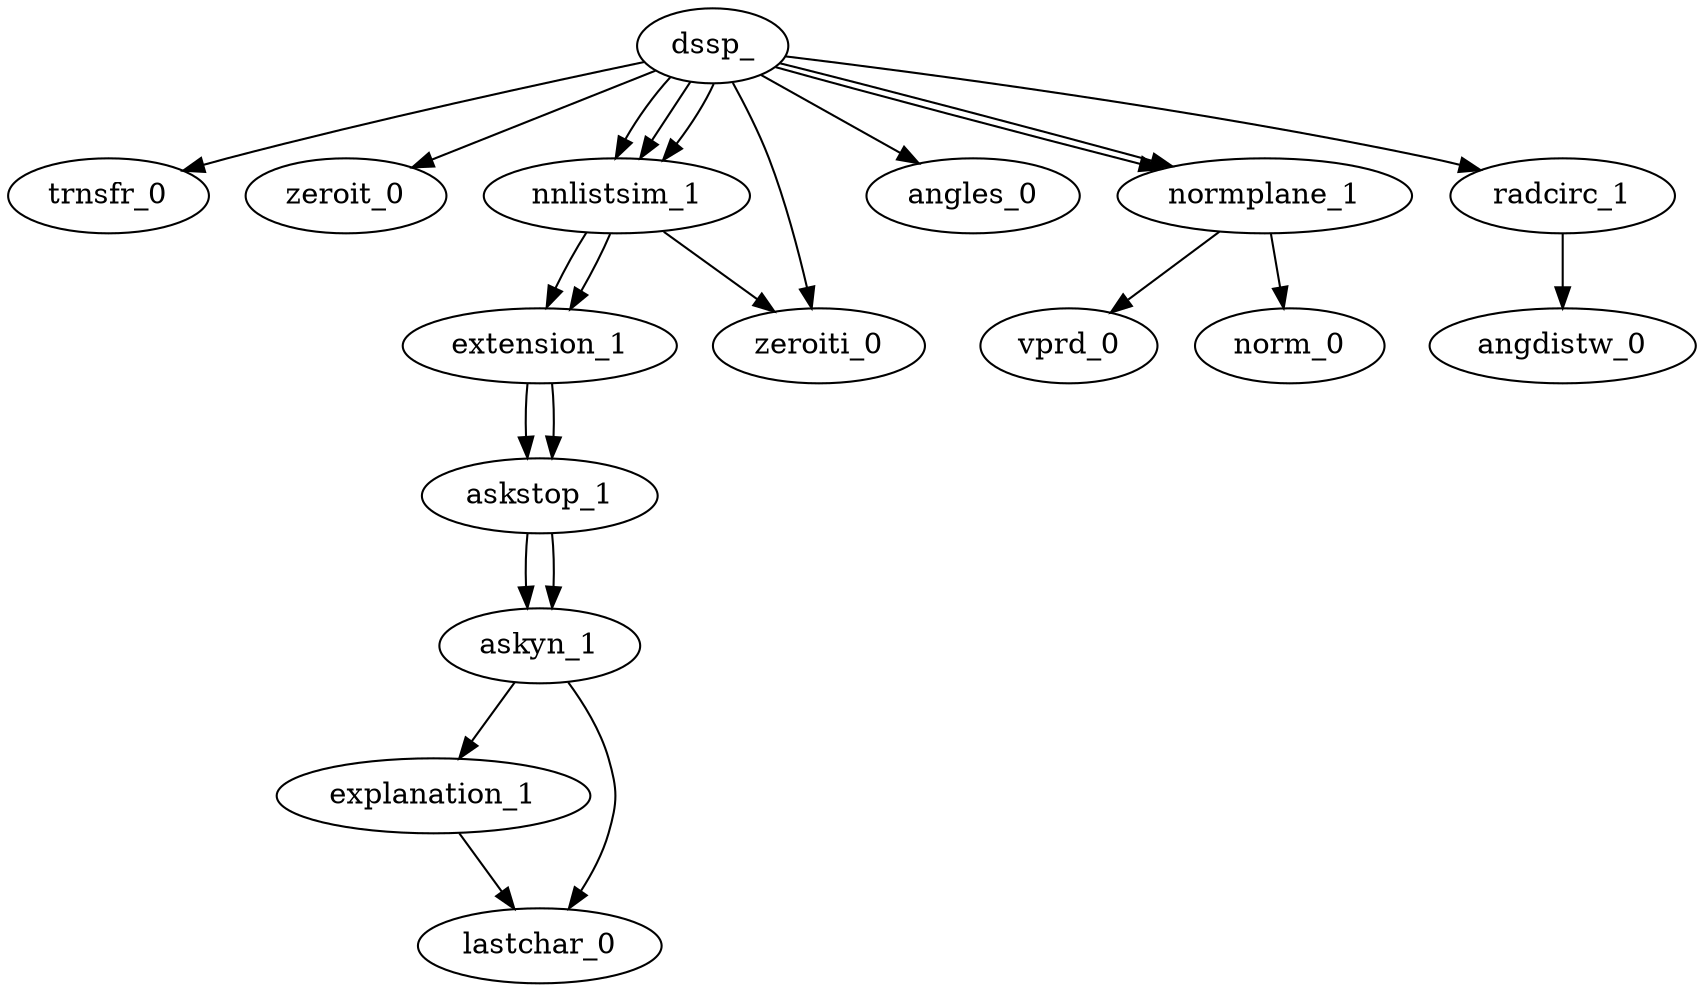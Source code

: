 digraph dssp { 
dssp_->trnsfr_0
dssp_->zeroit_0
dssp_->nnlistsim_1->extension_1->askstop_1->askyn_1->explanation_1->lastchar_0
dssp_->nnlistsim_1->extension_1->askstop_1->askyn_1->lastchar_0
dssp_->nnlistsim_1->zeroiti_0
dssp_->zeroiti_0
dssp_->angles_0
dssp_->normplane_1->vprd_0
dssp_->normplane_1->norm_0
dssp_->radcirc_1->angdistw_0
} 
